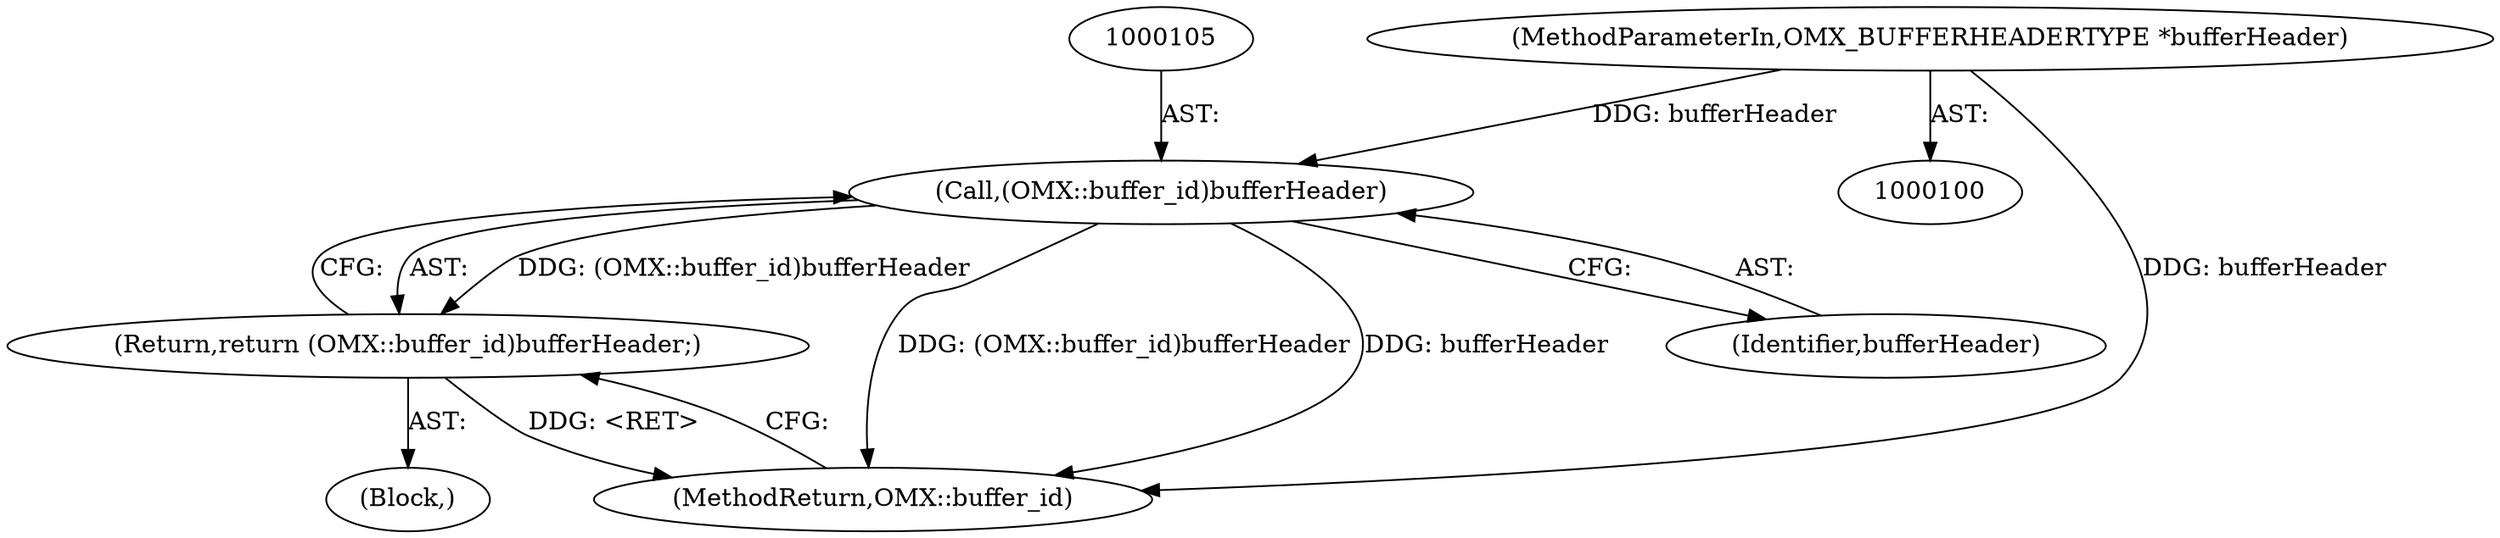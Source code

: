 digraph "1_Android_3cb1b6944e776863aea316e25fdc16d7f9962902_2@pointer" {
"1000104" [label="(Call,(OMX::buffer_id)bufferHeader)"];
"1000101" [label="(MethodParameterIn,OMX_BUFFERHEADERTYPE *bufferHeader)"];
"1000103" [label="(Return,return (OMX::buffer_id)bufferHeader;)"];
"1000104" [label="(Call,(OMX::buffer_id)bufferHeader)"];
"1000107" [label="(MethodReturn,OMX::buffer_id)"];
"1000103" [label="(Return,return (OMX::buffer_id)bufferHeader;)"];
"1000106" [label="(Identifier,bufferHeader)"];
"1000101" [label="(MethodParameterIn,OMX_BUFFERHEADERTYPE *bufferHeader)"];
"1000102" [label="(Block,)"];
"1000104" -> "1000103"  [label="AST: "];
"1000104" -> "1000106"  [label="CFG: "];
"1000105" -> "1000104"  [label="AST: "];
"1000106" -> "1000104"  [label="AST: "];
"1000103" -> "1000104"  [label="CFG: "];
"1000104" -> "1000107"  [label="DDG: (OMX::buffer_id)bufferHeader"];
"1000104" -> "1000107"  [label="DDG: bufferHeader"];
"1000104" -> "1000103"  [label="DDG: (OMX::buffer_id)bufferHeader"];
"1000101" -> "1000104"  [label="DDG: bufferHeader"];
"1000101" -> "1000100"  [label="AST: "];
"1000101" -> "1000107"  [label="DDG: bufferHeader"];
"1000103" -> "1000102"  [label="AST: "];
"1000107" -> "1000103"  [label="CFG: "];
"1000103" -> "1000107"  [label="DDG: <RET>"];
}
